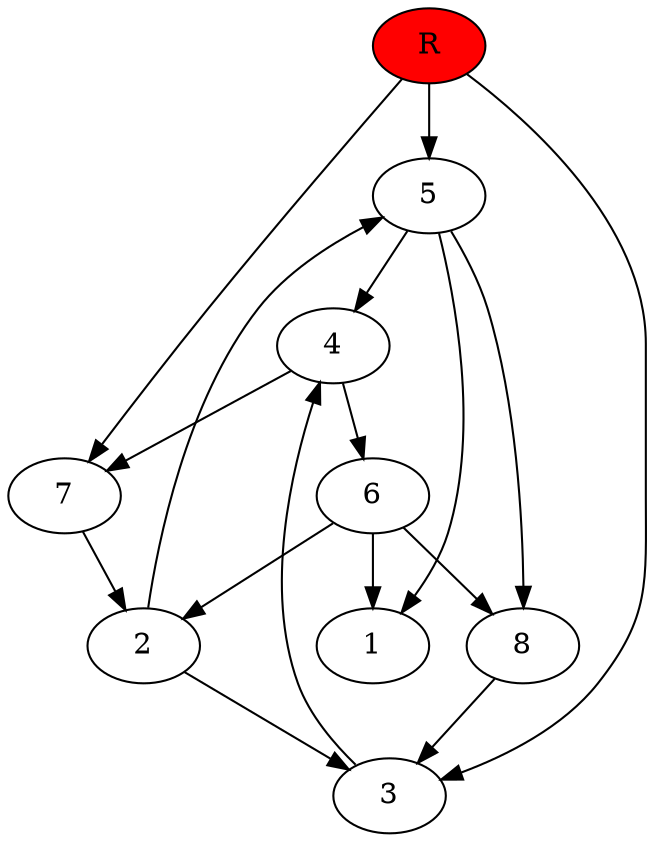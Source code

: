 digraph prb19565 {
	1
	2
	3
	4
	5
	6
	7
	8
	R [fillcolor="#ff0000" style=filled]
	2 -> 3
	2 -> 5
	3 -> 4
	4 -> 6
	4 -> 7
	5 -> 1
	5 -> 4
	5 -> 8
	6 -> 1
	6 -> 2
	6 -> 8
	7 -> 2
	8 -> 3
	R -> 3
	R -> 5
	R -> 7
}
